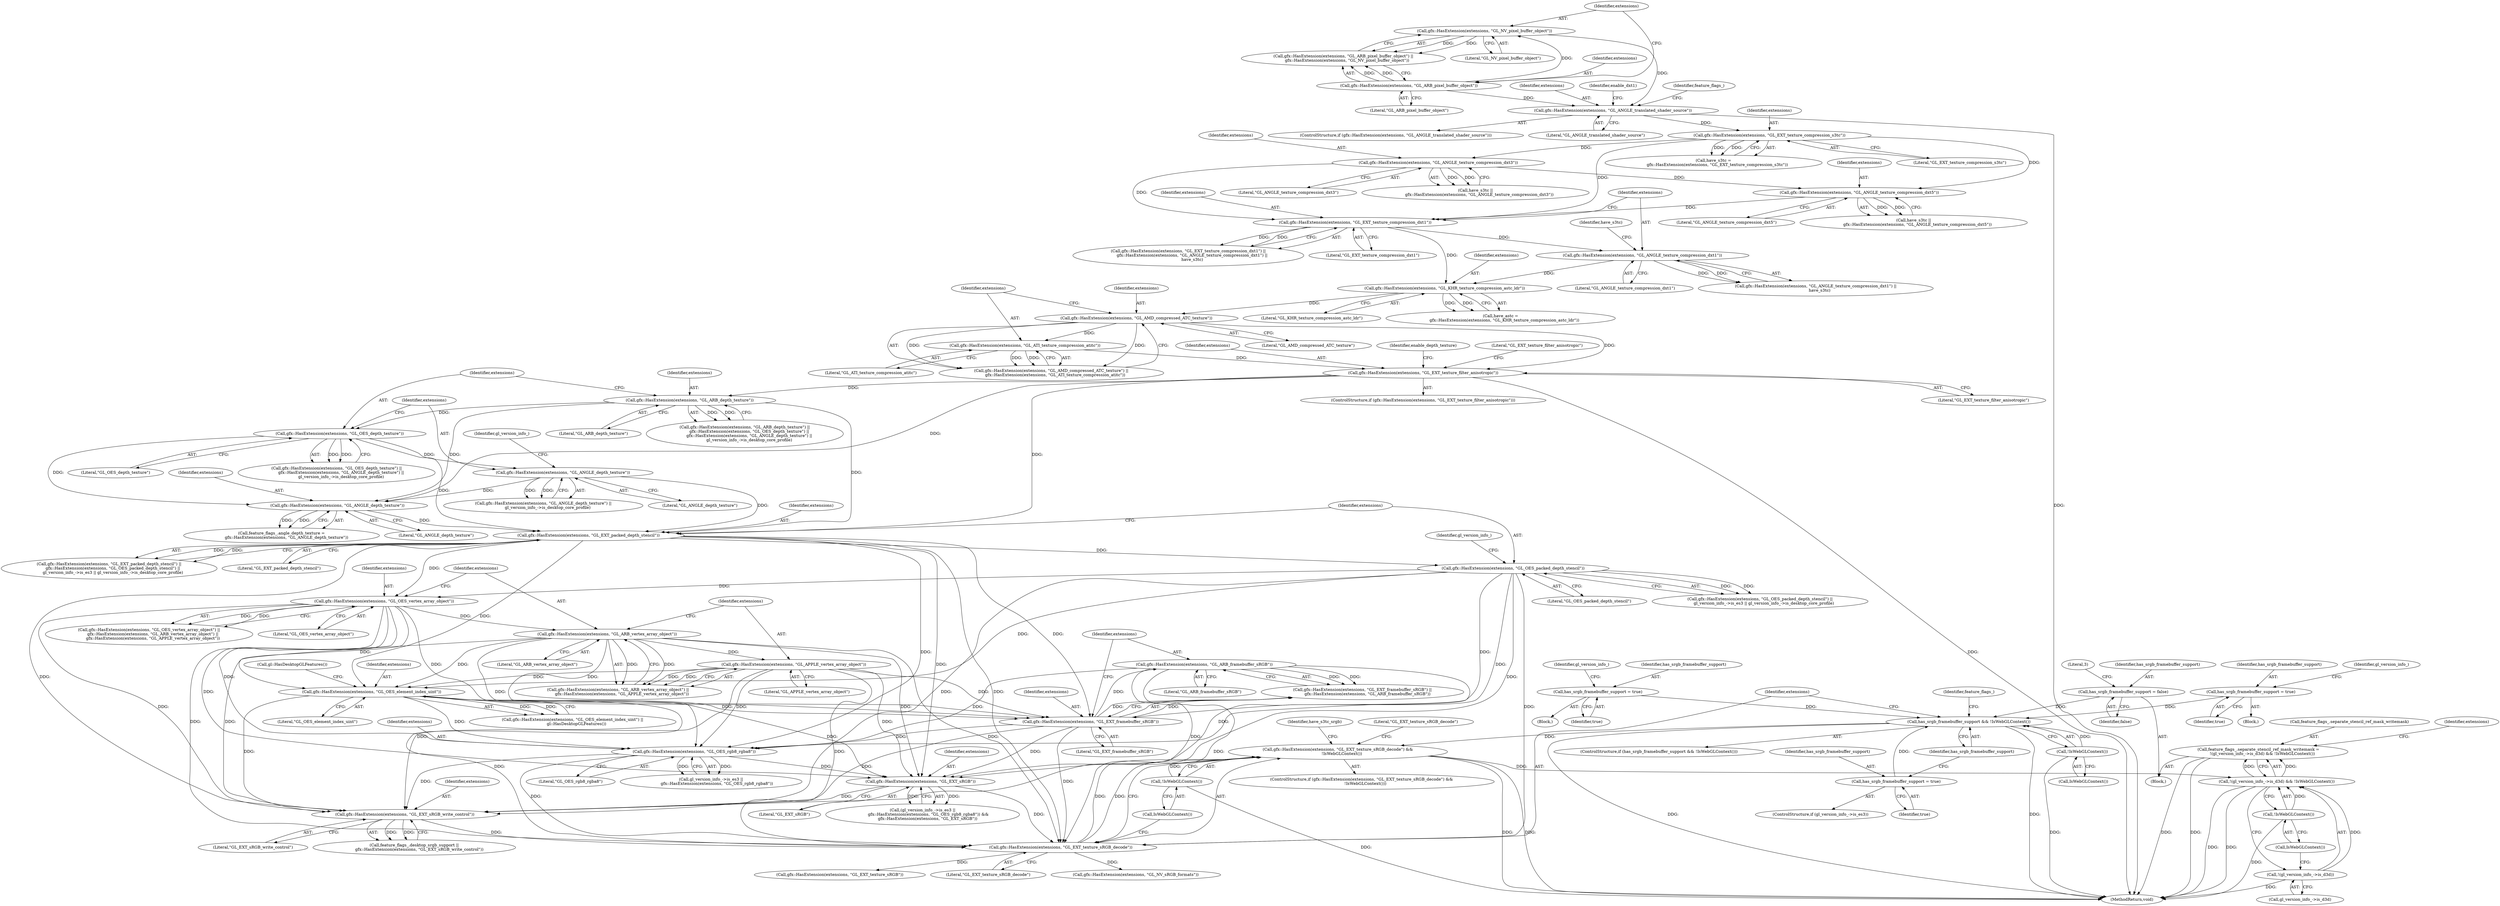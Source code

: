 digraph "0_Chrome_a4150b688a754d3d10d2ca385155b1c95d77d6ae_0@API" {
"1002339" [label="(Call,feature_flags_.separate_stencil_ref_mask_writemask =\n      !(gl_version_info_->is_d3d) && !IsWebGLContext())"];
"1002343" [label="(Call,!(gl_version_info_->is_d3d) && !IsWebGLContext())"];
"1002344" [label="(Call,!(gl_version_info_->is_d3d))"];
"1002348" [label="(Call,!IsWebGLContext())"];
"1000668" [label="(Call,gfx::HasExtension(extensions, \"GL_EXT_texture_sRGB_decode\") &&\n      !IsWebGLContext())"];
"1000669" [label="(Call,gfx::HasExtension(extensions, \"GL_EXT_texture_sRGB_decode\"))"];
"1000579" [label="(Call,gfx::HasExtension(extensions, \"GL_ARB_framebuffer_sRGB\"))"];
"1000576" [label="(Call,gfx::HasExtension(extensions, \"GL_EXT_framebuffer_sRGB\"))"];
"1000456" [label="(Call,gfx::HasExtension(extensions, \"GL_OES_packed_depth_stencil\"))"];
"1000452" [label="(Call,gfx::HasExtension(extensions, \"GL_EXT_packed_depth_stencil\"))"];
"1000376" [label="(Call,gfx::HasExtension(extensions, \"GL_EXT_texture_filter_anisotropic\"))"];
"1000351" [label="(Call,gfx::HasExtension(extensions, \"GL_AMD_compressed_ATC_texture\"))"];
"1000298" [label="(Call,gfx::HasExtension(extensions, \"GL_KHR_texture_compression_astc_ldr\"))"];
"1000234" [label="(Call,gfx::HasExtension(extensions, \"GL_ANGLE_texture_compression_dxt1\"))"];
"1000230" [label="(Call,gfx::HasExtension(extensions, \"GL_EXT_texture_compression_dxt1\"))"];
"1000209" [label="(Call,gfx::HasExtension(extensions, \"GL_EXT_texture_compression_s3tc\"))"];
"1000185" [label="(Call,gfx::HasExtension(extensions, \"GL_ANGLE_translated_shader_source\"))"];
"1000140" [label="(Call,gfx::HasExtension(extensions, \"GL_NV_pixel_buffer_object\"))"];
"1000137" [label="(Call,gfx::HasExtension(extensions, \"GL_ARB_pixel_buffer_object\"))"];
"1000225" [label="(Call,gfx::HasExtension(extensions, \"GL_ANGLE_texture_compression_dxt5\"))"];
"1000217" [label="(Call,gfx::HasExtension(extensions, \"GL_ANGLE_texture_compression_dxt3\"))"];
"1000354" [label="(Call,gfx::HasExtension(extensions, \"GL_ATI_texture_compression_atitc\"))"];
"1000426" [label="(Call,gfx::HasExtension(extensions, \"GL_ANGLE_depth_texture\"))"];
"1000401" [label="(Call,gfx::HasExtension(extensions, \"GL_ARB_depth_texture\"))"];
"1000409" [label="(Call,gfx::HasExtension(extensions, \"GL_ANGLE_depth_texture\"))"];
"1000405" [label="(Call,gfx::HasExtension(extensions, \"GL_OES_depth_texture\"))"];
"1000525" [label="(Call,gfx::HasExtension(extensions, \"GL_ARB_vertex_array_object\"))"];
"1000521" [label="(Call,gfx::HasExtension(extensions, \"GL_OES_vertex_array_object\"))"];
"1000553" [label="(Call,gfx::HasExtension(extensions, \"GL_OES_element_index_uint\"))"];
"1000528" [label="(Call,gfx::HasExtension(extensions, \"GL_APPLE_vertex_array_object\"))"];
"1000654" [label="(Call,gfx::HasExtension(extensions, \"GL_EXT_sRGB_write_control\"))"];
"1000599" [label="(Call,gfx::HasExtension(extensions, \"GL_OES_rgb8_rgba8\"))"];
"1000602" [label="(Call,gfx::HasExtension(extensions, \"GL_EXT_sRGB\"))"];
"1000672" [label="(Call,!IsWebGLContext())"];
"1000644" [label="(Call,has_srgb_framebuffer_support && !IsWebGLContext())"];
"1000640" [label="(Call,has_srgb_framebuffer_support = true)"];
"1000588" [label="(Call,has_srgb_framebuffer_support = true)"];
"1000563" [label="(Call,has_srgb_framebuffer_support = false)"];
"1000633" [label="(Call,has_srgb_framebuffer_support = true)"];
"1000646" [label="(Call,!IsWebGLContext())"];
"1000667" [label="(ControlStructure,if (gfx::HasExtension(extensions, \"GL_EXT_texture_sRGB_decode\") &&\n      !IsWebGLContext()))"];
"1000453" [label="(Identifier,extensions)"];
"1000681" [label="(Identifier,have_s3tc_srgb)"];
"1000401" [label="(Call,gfx::HasExtension(extensions, \"GL_ARB_depth_texture\"))"];
"1000672" [label="(Call,!IsWebGLContext())"];
"1000235" [label="(Identifier,extensions)"];
"1002339" [label="(Call,feature_flags_.separate_stencil_ref_mask_writemask =\n      !(gl_version_info_->is_d3d) && !IsWebGLContext())"];
"1000298" [label="(Call,gfx::HasExtension(extensions, \"GL_KHR_texture_compression_astc_ldr\"))"];
"1000375" [label="(ControlStructure,if (gfx::HasExtension(extensions, \"GL_EXT_texture_filter_anisotropic\")))"];
"1000402" [label="(Identifier,extensions)"];
"1000595" [label="(Call,gl_version_info_->is_es3 ||\n         gfx::HasExtension(extensions, \"GL_OES_rgb8_rgba8\"))"];
"1000590" [label="(Identifier,true)"];
"1002340" [label="(Call,feature_flags_.separate_stencil_ref_mask_writemask)"];
"1000451" [label="(Call,gfx::HasExtension(extensions, \"GL_EXT_packed_depth_stencil\") ||\n      gfx::HasExtension(extensions, \"GL_OES_packed_depth_stencil\") ||\n      gl_version_info_->is_es3 || gl_version_info_->is_desktop_core_profile)"];
"1000526" [label="(Identifier,extensions)"];
"1000207" [label="(Call,have_s3tc =\n      gfx::HasExtension(extensions, \"GL_EXT_texture_compression_s3tc\"))"];
"1000230" [label="(Call,gfx::HasExtension(extensions, \"GL_EXT_texture_compression_dxt1\"))"];
"1000528" [label="(Call,gfx::HasExtension(extensions, \"GL_APPLE_vertex_array_object\"))"];
"1000191" [label="(Identifier,feature_flags_)"];
"1000376" [label="(Call,gfx::HasExtension(extensions, \"GL_EXT_texture_filter_anisotropic\"))"];
"1000555" [label="(Literal,\"GL_OES_element_index_uint\")"];
"1000582" [label="(Block,)"];
"1000137" [label="(Call,gfx::HasExtension(extensions, \"GL_ARB_pixel_buffer_object\"))"];
"1000187" [label="(Literal,\"GL_ANGLE_translated_shader_source\")"];
"1000691" [label="(Call,gfx::HasExtension(extensions, \"GL_NV_sRGB_formats\"))"];
"1000635" [label="(Identifier,true)"];
"1000577" [label="(Identifier,extensions)"];
"1000377" [label="(Identifier,extensions)"];
"1000352" [label="(Identifier,extensions)"];
"1000594" [label="(Call,(gl_version_info_->is_es3 ||\n         gfx::HasExtension(extensions, \"GL_OES_rgb8_rgba8\")) &&\n        gfx::HasExtension(extensions, \"GL_EXT_sRGB\"))"];
"1000218" [label="(Identifier,extensions)"];
"1000403" [label="(Literal,\"GL_ARB_depth_texture\")"];
"1000601" [label="(Literal,\"GL_OES_rgb8_rgba8\")"];
"1000139" [label="(Literal,\"GL_ARB_pixel_buffer_object\")"];
"1000226" [label="(Identifier,extensions)"];
"1000530" [label="(Literal,\"GL_APPLE_vertex_array_object\")"];
"1000650" [label="(Call,feature_flags_.desktop_srgb_support ||\n        gfx::HasExtension(extensions, \"GL_EXT_sRGB_write_control\"))"];
"1000645" [label="(Identifier,has_srgb_framebuffer_support)"];
"1000455" [label="(Call,gfx::HasExtension(extensions, \"GL_OES_packed_depth_stencil\") ||\n      gl_version_info_->is_es3 || gl_version_info_->is_desktop_core_profile)"];
"1000454" [label="(Literal,\"GL_EXT_packed_depth_stencil\")"];
"1000101" [label="(Block,)"];
"1000405" [label="(Call,gfx::HasExtension(extensions, \"GL_OES_depth_texture\"))"];
"1000461" [label="(Identifier,gl_version_info_)"];
"1000634" [label="(Identifier,has_srgb_framebuffer_support)"];
"1000232" [label="(Literal,\"GL_EXT_texture_compression_dxt1\")"];
"1000136" [label="(Call,gfx::HasExtension(extensions, \"GL_ARB_pixel_buffer_object\") ||\n      gfx::HasExtension(extensions, \"GL_NV_pixel_buffer_object\"))"];
"1000356" [label="(Literal,\"GL_ATI_texture_compression_atitc\")"];
"1000565" [label="(Identifier,false)"];
"1000569" [label="(Literal,3)"];
"1000354" [label="(Call,gfx::HasExtension(extensions, \"GL_ATI_texture_compression_atitc\"))"];
"1000597" [label="(Identifier,gl_version_info_)"];
"1000413" [label="(Identifier,gl_version_info_)"];
"1000236" [label="(Literal,\"GL_ANGLE_texture_compression_dxt1\")"];
"1000603" [label="(Identifier,extensions)"];
"1000640" [label="(Call,has_srgb_framebuffer_support = true)"];
"1002349" [label="(Call,IsWebGLContext())"];
"1000422" [label="(Call,feature_flags_.angle_depth_texture =\n        gfx::HasExtension(extensions, \"GL_ANGLE_depth_texture\"))"];
"1000428" [label="(Literal,\"GL_ANGLE_depth_texture\")"];
"1000575" [label="(Call,gfx::HasExtension(extensions, \"GL_EXT_framebuffer_sRGB\") ||\n        gfx::HasExtension(extensions, \"GL_ARB_framebuffer_sRGB\"))"];
"1000581" [label="(Literal,\"GL_ARB_framebuffer_sRGB\")"];
"1000227" [label="(Literal,\"GL_ANGLE_texture_compression_dxt5\")"];
"1000636" [label="(ControlStructure,if (gl_version_info_->is_es3))"];
"1000231" [label="(Identifier,extensions)"];
"1000217" [label="(Call,gfx::HasExtension(extensions, \"GL_ANGLE_texture_compression_dxt3\"))"];
"1000353" [label="(Literal,\"GL_AMD_compressed_ATC_texture\")"];
"1000633" [label="(Call,has_srgb_framebuffer_support = true)"];
"1000671" [label="(Literal,\"GL_EXT_texture_sRGB_decode\")"];
"1000642" [label="(Identifier,true)"];
"1000669" [label="(Call,gfx::HasExtension(extensions, \"GL_EXT_texture_sRGB_decode\"))"];
"1000234" [label="(Call,gfx::HasExtension(extensions, \"GL_ANGLE_texture_compression_dxt1\"))"];
"1000209" [label="(Call,gfx::HasExtension(extensions, \"GL_EXT_texture_compression_s3tc\"))"];
"1000351" [label="(Call,gfx::HasExtension(extensions, \"GL_AMD_compressed_ATC_texture\"))"];
"1000589" [label="(Identifier,has_srgb_framebuffer_support)"];
"1000521" [label="(Call,gfx::HasExtension(extensions, \"GL_OES_vertex_array_object\"))"];
"1000140" [label="(Call,gfx::HasExtension(extensions, \"GL_NV_pixel_buffer_object\"))"];
"1000644" [label="(Call,has_srgb_framebuffer_support && !IsWebGLContext())"];
"1000184" [label="(ControlStructure,if (gfx::HasExtension(extensions, \"GL_ANGLE_translated_shader_source\")))"];
"1000142" [label="(Literal,\"GL_NV_pixel_buffer_object\")"];
"1000529" [label="(Identifier,extensions)"];
"1000580" [label="(Identifier,extensions)"];
"1000355" [label="(Identifier,extensions)"];
"1000299" [label="(Identifier,extensions)"];
"1000237" [label="(Identifier,have_s3tc)"];
"1000579" [label="(Call,gfx::HasExtension(extensions, \"GL_ARB_framebuffer_sRGB\"))"];
"1000599" [label="(Call,gfx::HasExtension(extensions, \"GL_OES_rgb8_rgba8\"))"];
"1000578" [label="(Literal,\"GL_EXT_framebuffer_sRGB\")"];
"1000426" [label="(Call,gfx::HasExtension(extensions, \"GL_ANGLE_depth_texture\"))"];
"1000588" [label="(Call,has_srgb_framebuffer_support = true)"];
"1000564" [label="(Identifier,has_srgb_framebuffer_support)"];
"1002348" [label="(Call,!IsWebGLContext())"];
"1000141" [label="(Identifier,extensions)"];
"1000520" [label="(Call,gfx::HasExtension(extensions, \"GL_OES_vertex_array_object\") ||\n      gfx::HasExtension(extensions, \"GL_ARB_vertex_array_object\") ||\n      gfx::HasExtension(extensions, \"GL_APPLE_vertex_array_object\"))"];
"1000300" [label="(Literal,\"GL_KHR_texture_compression_astc_ldr\")"];
"1000407" [label="(Literal,\"GL_OES_depth_texture\")"];
"1000411" [label="(Literal,\"GL_ANGLE_depth_texture\")"];
"1000701" [label="(Call,gfx::HasExtension(extensions, \"GL_EXT_texture_sRGB\"))"];
"1000186" [label="(Identifier,extensions)"];
"1000408" [label="(Call,gfx::HasExtension(extensions, \"GL_ANGLE_depth_texture\") ||\n       gl_version_info_->is_desktop_core_profile)"];
"1000457" [label="(Identifier,extensions)"];
"1000211" [label="(Literal,\"GL_EXT_texture_compression_s3tc\")"];
"1002352" [label="(Identifier,extensions)"];
"1000406" [label="(Identifier,extensions)"];
"1000400" [label="(Call,gfx::HasExtension(extensions, \"GL_ARB_depth_texture\") ||\n       gfx::HasExtension(extensions, \"GL_OES_depth_texture\") ||\n       gfx::HasExtension(extensions, \"GL_ANGLE_depth_texture\") ||\n       gl_version_info_->is_desktop_core_profile)"];
"1000656" [label="(Literal,\"GL_EXT_sRGB_write_control\")"];
"1000210" [label="(Identifier,extensions)"];
"1000670" [label="(Identifier,extensions)"];
"1000673" [label="(Call,IsWebGLContext())"];
"1000185" [label="(Call,gfx::HasExtension(extensions, \"GL_ANGLE_translated_shader_source\"))"];
"1000576" [label="(Call,gfx::HasExtension(extensions, \"GL_EXT_framebuffer_sRGB\"))"];
"1000609" [label="(Block,)"];
"1000233" [label="(Call,gfx::HasExtension(extensions, \"GL_ANGLE_texture_compression_dxt1\") ||\n      have_s3tc)"];
"1000296" [label="(Call,have_astc =\n      gfx::HasExtension(extensions, \"GL_KHR_texture_compression_astc_ldr\"))"];
"1000646" [label="(Call,!IsWebGLContext())"];
"1000643" [label="(ControlStructure,if (has_srgb_framebuffer_support && !IsWebGLContext()))"];
"1000452" [label="(Call,gfx::HasExtension(extensions, \"GL_EXT_packed_depth_stencil\"))"];
"1000556" [label="(Call,gl::HasDesktopGLFeatures())"];
"1000456" [label="(Call,gfx::HasExtension(extensions, \"GL_OES_packed_depth_stencil\"))"];
"1000641" [label="(Identifier,has_srgb_framebuffer_support)"];
"1000563" [label="(Call,has_srgb_framebuffer_support = false)"];
"1000638" [label="(Identifier,gl_version_info_)"];
"1000138" [label="(Identifier,extensions)"];
"1000219" [label="(Literal,\"GL_ANGLE_texture_compression_dxt3\")"];
"1000600" [label="(Identifier,extensions)"];
"1000410" [label="(Identifier,extensions)"];
"1000655" [label="(Identifier,extensions)"];
"1000652" [label="(Identifier,feature_flags_)"];
"1000654" [label="(Call,gfx::HasExtension(extensions, \"GL_EXT_sRGB_write_control\"))"];
"1000223" [label="(Call,have_s3tc ||\n      gfx::HasExtension(extensions, \"GL_ANGLE_texture_compression_dxt5\"))"];
"1000602" [label="(Call,gfx::HasExtension(extensions, \"GL_EXT_sRGB\"))"];
"1002345" [label="(Call,gl_version_info_->is_d3d)"];
"1000525" [label="(Call,gfx::HasExtension(extensions, \"GL_ARB_vertex_array_object\"))"];
"1000554" [label="(Identifier,extensions)"];
"1000604" [label="(Literal,\"GL_EXT_sRGB\")"];
"1000196" [label="(Identifier,enable_dxt1)"];
"1000225" [label="(Call,gfx::HasExtension(extensions, \"GL_ANGLE_texture_compression_dxt5\"))"];
"1000647" [label="(Call,IsWebGLContext())"];
"1000527" [label="(Literal,\"GL_ARB_vertex_array_object\")"];
"1000668" [label="(Call,gfx::HasExtension(extensions, \"GL_EXT_texture_sRGB_decode\") &&\n      !IsWebGLContext())"];
"1000427" [label="(Identifier,extensions)"];
"1000553" [label="(Call,gfx::HasExtension(extensions, \"GL_OES_element_index_uint\"))"];
"1000388" [label="(Identifier,enable_depth_texture)"];
"1000522" [label="(Identifier,extensions)"];
"1000552" [label="(Call,gfx::HasExtension(extensions, \"GL_OES_element_index_uint\") ||\n      gl::HasDesktopGLFeatures())"];
"1002343" [label="(Call,!(gl_version_info_->is_d3d) && !IsWebGLContext())"];
"1000524" [label="(Call,gfx::HasExtension(extensions, \"GL_ARB_vertex_array_object\") ||\n      gfx::HasExtension(extensions, \"GL_APPLE_vertex_array_object\"))"];
"1000350" [label="(Call,gfx::HasExtension(extensions, \"GL_AMD_compressed_ATC_texture\") ||\n      gfx::HasExtension(extensions, \"GL_ATI_texture_compression_atitc\"))"];
"1000676" [label="(Literal,\"GL_EXT_texture_sRGB_decode\")"];
"1002344" [label="(Call,!(gl_version_info_->is_d3d))"];
"1000378" [label="(Literal,\"GL_EXT_texture_filter_anisotropic\")"];
"1000458" [label="(Literal,\"GL_OES_packed_depth_stencil\")"];
"1002478" [label="(MethodReturn,void)"];
"1000381" [label="(Literal,\"GL_EXT_texture_filter_anisotropic\")"];
"1000404" [label="(Call,gfx::HasExtension(extensions, \"GL_OES_depth_texture\") ||\n       gfx::HasExtension(extensions, \"GL_ANGLE_depth_texture\") ||\n       gl_version_info_->is_desktop_core_profile)"];
"1000523" [label="(Literal,\"GL_OES_vertex_array_object\")"];
"1000409" [label="(Call,gfx::HasExtension(extensions, \"GL_ANGLE_depth_texture\"))"];
"1000215" [label="(Call,have_s3tc ||\n      gfx::HasExtension(extensions, \"GL_ANGLE_texture_compression_dxt3\"))"];
"1000229" [label="(Call,gfx::HasExtension(extensions, \"GL_EXT_texture_compression_dxt1\") ||\n      gfx::HasExtension(extensions, \"GL_ANGLE_texture_compression_dxt1\") ||\n      have_s3tc)"];
"1002339" -> "1000101"  [label="AST: "];
"1002339" -> "1002343"  [label="CFG: "];
"1002340" -> "1002339"  [label="AST: "];
"1002343" -> "1002339"  [label="AST: "];
"1002352" -> "1002339"  [label="CFG: "];
"1002339" -> "1002478"  [label="DDG: "];
"1002339" -> "1002478"  [label="DDG: "];
"1002343" -> "1002339"  [label="DDG: "];
"1002343" -> "1002339"  [label="DDG: "];
"1002343" -> "1002344"  [label="CFG: "];
"1002343" -> "1002348"  [label="CFG: "];
"1002344" -> "1002343"  [label="AST: "];
"1002348" -> "1002343"  [label="AST: "];
"1002343" -> "1002478"  [label="DDG: "];
"1002343" -> "1002478"  [label="DDG: "];
"1002344" -> "1002343"  [label="DDG: "];
"1002348" -> "1002343"  [label="DDG: "];
"1000668" -> "1002343"  [label="DDG: "];
"1002344" -> "1002345"  [label="CFG: "];
"1002345" -> "1002344"  [label="AST: "];
"1002349" -> "1002344"  [label="CFG: "];
"1002344" -> "1002478"  [label="DDG: "];
"1002348" -> "1002349"  [label="CFG: "];
"1002349" -> "1002348"  [label="AST: "];
"1002348" -> "1002478"  [label="DDG: "];
"1000668" -> "1000667"  [label="AST: "];
"1000668" -> "1000669"  [label="CFG: "];
"1000668" -> "1000672"  [label="CFG: "];
"1000669" -> "1000668"  [label="AST: "];
"1000672" -> "1000668"  [label="AST: "];
"1000676" -> "1000668"  [label="CFG: "];
"1000681" -> "1000668"  [label="CFG: "];
"1000668" -> "1002478"  [label="DDG: "];
"1000668" -> "1002478"  [label="DDG: "];
"1000669" -> "1000668"  [label="DDG: "];
"1000669" -> "1000668"  [label="DDG: "];
"1000672" -> "1000668"  [label="DDG: "];
"1000644" -> "1000668"  [label="DDG: "];
"1000669" -> "1000671"  [label="CFG: "];
"1000670" -> "1000669"  [label="AST: "];
"1000671" -> "1000669"  [label="AST: "];
"1000673" -> "1000669"  [label="CFG: "];
"1000579" -> "1000669"  [label="DDG: "];
"1000654" -> "1000669"  [label="DDG: "];
"1000456" -> "1000669"  [label="DDG: "];
"1000576" -> "1000669"  [label="DDG: "];
"1000599" -> "1000669"  [label="DDG: "];
"1000525" -> "1000669"  [label="DDG: "];
"1000602" -> "1000669"  [label="DDG: "];
"1000521" -> "1000669"  [label="DDG: "];
"1000553" -> "1000669"  [label="DDG: "];
"1000528" -> "1000669"  [label="DDG: "];
"1000452" -> "1000669"  [label="DDG: "];
"1000669" -> "1000691"  [label="DDG: "];
"1000669" -> "1000701"  [label="DDG: "];
"1000579" -> "1000575"  [label="AST: "];
"1000579" -> "1000581"  [label="CFG: "];
"1000580" -> "1000579"  [label="AST: "];
"1000581" -> "1000579"  [label="AST: "];
"1000575" -> "1000579"  [label="CFG: "];
"1000579" -> "1000575"  [label="DDG: "];
"1000579" -> "1000575"  [label="DDG: "];
"1000576" -> "1000579"  [label="DDG: "];
"1000579" -> "1000599"  [label="DDG: "];
"1000579" -> "1000602"  [label="DDG: "];
"1000579" -> "1000654"  [label="DDG: "];
"1000576" -> "1000575"  [label="AST: "];
"1000576" -> "1000578"  [label="CFG: "];
"1000577" -> "1000576"  [label="AST: "];
"1000578" -> "1000576"  [label="AST: "];
"1000580" -> "1000576"  [label="CFG: "];
"1000575" -> "1000576"  [label="CFG: "];
"1000576" -> "1000575"  [label="DDG: "];
"1000576" -> "1000575"  [label="DDG: "];
"1000456" -> "1000576"  [label="DDG: "];
"1000525" -> "1000576"  [label="DDG: "];
"1000521" -> "1000576"  [label="DDG: "];
"1000553" -> "1000576"  [label="DDG: "];
"1000528" -> "1000576"  [label="DDG: "];
"1000452" -> "1000576"  [label="DDG: "];
"1000576" -> "1000599"  [label="DDG: "];
"1000576" -> "1000602"  [label="DDG: "];
"1000576" -> "1000654"  [label="DDG: "];
"1000456" -> "1000455"  [label="AST: "];
"1000456" -> "1000458"  [label="CFG: "];
"1000457" -> "1000456"  [label="AST: "];
"1000458" -> "1000456"  [label="AST: "];
"1000461" -> "1000456"  [label="CFG: "];
"1000455" -> "1000456"  [label="CFG: "];
"1000456" -> "1000455"  [label="DDG: "];
"1000456" -> "1000455"  [label="DDG: "];
"1000452" -> "1000456"  [label="DDG: "];
"1000456" -> "1000521"  [label="DDG: "];
"1000456" -> "1000553"  [label="DDG: "];
"1000456" -> "1000599"  [label="DDG: "];
"1000456" -> "1000602"  [label="DDG: "];
"1000456" -> "1000654"  [label="DDG: "];
"1000452" -> "1000451"  [label="AST: "];
"1000452" -> "1000454"  [label="CFG: "];
"1000453" -> "1000452"  [label="AST: "];
"1000454" -> "1000452"  [label="AST: "];
"1000457" -> "1000452"  [label="CFG: "];
"1000451" -> "1000452"  [label="CFG: "];
"1000452" -> "1000451"  [label="DDG: "];
"1000452" -> "1000451"  [label="DDG: "];
"1000376" -> "1000452"  [label="DDG: "];
"1000426" -> "1000452"  [label="DDG: "];
"1000401" -> "1000452"  [label="DDG: "];
"1000409" -> "1000452"  [label="DDG: "];
"1000405" -> "1000452"  [label="DDG: "];
"1000452" -> "1000521"  [label="DDG: "];
"1000452" -> "1000553"  [label="DDG: "];
"1000452" -> "1000599"  [label="DDG: "];
"1000452" -> "1000602"  [label="DDG: "];
"1000452" -> "1000654"  [label="DDG: "];
"1000376" -> "1000375"  [label="AST: "];
"1000376" -> "1000378"  [label="CFG: "];
"1000377" -> "1000376"  [label="AST: "];
"1000378" -> "1000376"  [label="AST: "];
"1000381" -> "1000376"  [label="CFG: "];
"1000388" -> "1000376"  [label="CFG: "];
"1000376" -> "1002478"  [label="DDG: "];
"1000351" -> "1000376"  [label="DDG: "];
"1000354" -> "1000376"  [label="DDG: "];
"1000376" -> "1000401"  [label="DDG: "];
"1000376" -> "1000426"  [label="DDG: "];
"1000351" -> "1000350"  [label="AST: "];
"1000351" -> "1000353"  [label="CFG: "];
"1000352" -> "1000351"  [label="AST: "];
"1000353" -> "1000351"  [label="AST: "];
"1000355" -> "1000351"  [label="CFG: "];
"1000350" -> "1000351"  [label="CFG: "];
"1000351" -> "1000350"  [label="DDG: "];
"1000351" -> "1000350"  [label="DDG: "];
"1000298" -> "1000351"  [label="DDG: "];
"1000351" -> "1000354"  [label="DDG: "];
"1000298" -> "1000296"  [label="AST: "];
"1000298" -> "1000300"  [label="CFG: "];
"1000299" -> "1000298"  [label="AST: "];
"1000300" -> "1000298"  [label="AST: "];
"1000296" -> "1000298"  [label="CFG: "];
"1000298" -> "1000296"  [label="DDG: "];
"1000298" -> "1000296"  [label="DDG: "];
"1000234" -> "1000298"  [label="DDG: "];
"1000230" -> "1000298"  [label="DDG: "];
"1000234" -> "1000233"  [label="AST: "];
"1000234" -> "1000236"  [label="CFG: "];
"1000235" -> "1000234"  [label="AST: "];
"1000236" -> "1000234"  [label="AST: "];
"1000237" -> "1000234"  [label="CFG: "];
"1000233" -> "1000234"  [label="CFG: "];
"1000234" -> "1000233"  [label="DDG: "];
"1000234" -> "1000233"  [label="DDG: "];
"1000230" -> "1000234"  [label="DDG: "];
"1000230" -> "1000229"  [label="AST: "];
"1000230" -> "1000232"  [label="CFG: "];
"1000231" -> "1000230"  [label="AST: "];
"1000232" -> "1000230"  [label="AST: "];
"1000235" -> "1000230"  [label="CFG: "];
"1000229" -> "1000230"  [label="CFG: "];
"1000230" -> "1000229"  [label="DDG: "];
"1000230" -> "1000229"  [label="DDG: "];
"1000209" -> "1000230"  [label="DDG: "];
"1000225" -> "1000230"  [label="DDG: "];
"1000217" -> "1000230"  [label="DDG: "];
"1000209" -> "1000207"  [label="AST: "];
"1000209" -> "1000211"  [label="CFG: "];
"1000210" -> "1000209"  [label="AST: "];
"1000211" -> "1000209"  [label="AST: "];
"1000207" -> "1000209"  [label="CFG: "];
"1000209" -> "1000207"  [label="DDG: "];
"1000209" -> "1000207"  [label="DDG: "];
"1000185" -> "1000209"  [label="DDG: "];
"1000209" -> "1000217"  [label="DDG: "];
"1000209" -> "1000225"  [label="DDG: "];
"1000185" -> "1000184"  [label="AST: "];
"1000185" -> "1000187"  [label="CFG: "];
"1000186" -> "1000185"  [label="AST: "];
"1000187" -> "1000185"  [label="AST: "];
"1000191" -> "1000185"  [label="CFG: "];
"1000196" -> "1000185"  [label="CFG: "];
"1000185" -> "1002478"  [label="DDG: "];
"1000140" -> "1000185"  [label="DDG: "];
"1000137" -> "1000185"  [label="DDG: "];
"1000140" -> "1000136"  [label="AST: "];
"1000140" -> "1000142"  [label="CFG: "];
"1000141" -> "1000140"  [label="AST: "];
"1000142" -> "1000140"  [label="AST: "];
"1000136" -> "1000140"  [label="CFG: "];
"1000140" -> "1000136"  [label="DDG: "];
"1000140" -> "1000136"  [label="DDG: "];
"1000137" -> "1000140"  [label="DDG: "];
"1000137" -> "1000136"  [label="AST: "];
"1000137" -> "1000139"  [label="CFG: "];
"1000138" -> "1000137"  [label="AST: "];
"1000139" -> "1000137"  [label="AST: "];
"1000141" -> "1000137"  [label="CFG: "];
"1000136" -> "1000137"  [label="CFG: "];
"1000137" -> "1000136"  [label="DDG: "];
"1000137" -> "1000136"  [label="DDG: "];
"1000225" -> "1000223"  [label="AST: "];
"1000225" -> "1000227"  [label="CFG: "];
"1000226" -> "1000225"  [label="AST: "];
"1000227" -> "1000225"  [label="AST: "];
"1000223" -> "1000225"  [label="CFG: "];
"1000225" -> "1000223"  [label="DDG: "];
"1000225" -> "1000223"  [label="DDG: "];
"1000217" -> "1000225"  [label="DDG: "];
"1000217" -> "1000215"  [label="AST: "];
"1000217" -> "1000219"  [label="CFG: "];
"1000218" -> "1000217"  [label="AST: "];
"1000219" -> "1000217"  [label="AST: "];
"1000215" -> "1000217"  [label="CFG: "];
"1000217" -> "1000215"  [label="DDG: "];
"1000217" -> "1000215"  [label="DDG: "];
"1000354" -> "1000350"  [label="AST: "];
"1000354" -> "1000356"  [label="CFG: "];
"1000355" -> "1000354"  [label="AST: "];
"1000356" -> "1000354"  [label="AST: "];
"1000350" -> "1000354"  [label="CFG: "];
"1000354" -> "1000350"  [label="DDG: "];
"1000354" -> "1000350"  [label="DDG: "];
"1000426" -> "1000422"  [label="AST: "];
"1000426" -> "1000428"  [label="CFG: "];
"1000427" -> "1000426"  [label="AST: "];
"1000428" -> "1000426"  [label="AST: "];
"1000422" -> "1000426"  [label="CFG: "];
"1000426" -> "1000422"  [label="DDG: "];
"1000426" -> "1000422"  [label="DDG: "];
"1000401" -> "1000426"  [label="DDG: "];
"1000409" -> "1000426"  [label="DDG: "];
"1000405" -> "1000426"  [label="DDG: "];
"1000401" -> "1000400"  [label="AST: "];
"1000401" -> "1000403"  [label="CFG: "];
"1000402" -> "1000401"  [label="AST: "];
"1000403" -> "1000401"  [label="AST: "];
"1000406" -> "1000401"  [label="CFG: "];
"1000400" -> "1000401"  [label="CFG: "];
"1000401" -> "1000400"  [label="DDG: "];
"1000401" -> "1000400"  [label="DDG: "];
"1000401" -> "1000405"  [label="DDG: "];
"1000409" -> "1000408"  [label="AST: "];
"1000409" -> "1000411"  [label="CFG: "];
"1000410" -> "1000409"  [label="AST: "];
"1000411" -> "1000409"  [label="AST: "];
"1000413" -> "1000409"  [label="CFG: "];
"1000408" -> "1000409"  [label="CFG: "];
"1000409" -> "1000408"  [label="DDG: "];
"1000409" -> "1000408"  [label="DDG: "];
"1000405" -> "1000409"  [label="DDG: "];
"1000405" -> "1000404"  [label="AST: "];
"1000405" -> "1000407"  [label="CFG: "];
"1000406" -> "1000405"  [label="AST: "];
"1000407" -> "1000405"  [label="AST: "];
"1000410" -> "1000405"  [label="CFG: "];
"1000404" -> "1000405"  [label="CFG: "];
"1000405" -> "1000404"  [label="DDG: "];
"1000405" -> "1000404"  [label="DDG: "];
"1000525" -> "1000524"  [label="AST: "];
"1000525" -> "1000527"  [label="CFG: "];
"1000526" -> "1000525"  [label="AST: "];
"1000527" -> "1000525"  [label="AST: "];
"1000529" -> "1000525"  [label="CFG: "];
"1000524" -> "1000525"  [label="CFG: "];
"1000525" -> "1000524"  [label="DDG: "];
"1000525" -> "1000524"  [label="DDG: "];
"1000521" -> "1000525"  [label="DDG: "];
"1000525" -> "1000528"  [label="DDG: "];
"1000525" -> "1000553"  [label="DDG: "];
"1000525" -> "1000599"  [label="DDG: "];
"1000525" -> "1000602"  [label="DDG: "];
"1000525" -> "1000654"  [label="DDG: "];
"1000521" -> "1000520"  [label="AST: "];
"1000521" -> "1000523"  [label="CFG: "];
"1000522" -> "1000521"  [label="AST: "];
"1000523" -> "1000521"  [label="AST: "];
"1000526" -> "1000521"  [label="CFG: "];
"1000520" -> "1000521"  [label="CFG: "];
"1000521" -> "1000520"  [label="DDG: "];
"1000521" -> "1000520"  [label="DDG: "];
"1000521" -> "1000553"  [label="DDG: "];
"1000521" -> "1000599"  [label="DDG: "];
"1000521" -> "1000602"  [label="DDG: "];
"1000521" -> "1000654"  [label="DDG: "];
"1000553" -> "1000552"  [label="AST: "];
"1000553" -> "1000555"  [label="CFG: "];
"1000554" -> "1000553"  [label="AST: "];
"1000555" -> "1000553"  [label="AST: "];
"1000556" -> "1000553"  [label="CFG: "];
"1000552" -> "1000553"  [label="CFG: "];
"1000553" -> "1000552"  [label="DDG: "];
"1000553" -> "1000552"  [label="DDG: "];
"1000528" -> "1000553"  [label="DDG: "];
"1000553" -> "1000599"  [label="DDG: "];
"1000553" -> "1000602"  [label="DDG: "];
"1000553" -> "1000654"  [label="DDG: "];
"1000528" -> "1000524"  [label="AST: "];
"1000528" -> "1000530"  [label="CFG: "];
"1000529" -> "1000528"  [label="AST: "];
"1000530" -> "1000528"  [label="AST: "];
"1000524" -> "1000528"  [label="CFG: "];
"1000528" -> "1000524"  [label="DDG: "];
"1000528" -> "1000524"  [label="DDG: "];
"1000528" -> "1000599"  [label="DDG: "];
"1000528" -> "1000602"  [label="DDG: "];
"1000528" -> "1000654"  [label="DDG: "];
"1000654" -> "1000650"  [label="AST: "];
"1000654" -> "1000656"  [label="CFG: "];
"1000655" -> "1000654"  [label="AST: "];
"1000656" -> "1000654"  [label="AST: "];
"1000650" -> "1000654"  [label="CFG: "];
"1000654" -> "1000650"  [label="DDG: "];
"1000654" -> "1000650"  [label="DDG: "];
"1000599" -> "1000654"  [label="DDG: "];
"1000602" -> "1000654"  [label="DDG: "];
"1000599" -> "1000595"  [label="AST: "];
"1000599" -> "1000601"  [label="CFG: "];
"1000600" -> "1000599"  [label="AST: "];
"1000601" -> "1000599"  [label="AST: "];
"1000595" -> "1000599"  [label="CFG: "];
"1000599" -> "1000595"  [label="DDG: "];
"1000599" -> "1000595"  [label="DDG: "];
"1000599" -> "1000602"  [label="DDG: "];
"1000602" -> "1000594"  [label="AST: "];
"1000602" -> "1000604"  [label="CFG: "];
"1000603" -> "1000602"  [label="AST: "];
"1000604" -> "1000602"  [label="AST: "];
"1000594" -> "1000602"  [label="CFG: "];
"1000602" -> "1000594"  [label="DDG: "];
"1000602" -> "1000594"  [label="DDG: "];
"1000672" -> "1000673"  [label="CFG: "];
"1000673" -> "1000672"  [label="AST: "];
"1000672" -> "1002478"  [label="DDG: "];
"1000644" -> "1000643"  [label="AST: "];
"1000644" -> "1000645"  [label="CFG: "];
"1000644" -> "1000646"  [label="CFG: "];
"1000645" -> "1000644"  [label="AST: "];
"1000646" -> "1000644"  [label="AST: "];
"1000652" -> "1000644"  [label="CFG: "];
"1000670" -> "1000644"  [label="CFG: "];
"1000644" -> "1002478"  [label="DDG: "];
"1000644" -> "1002478"  [label="DDG: "];
"1000640" -> "1000644"  [label="DDG: "];
"1000588" -> "1000644"  [label="DDG: "];
"1000563" -> "1000644"  [label="DDG: "];
"1000633" -> "1000644"  [label="DDG: "];
"1000646" -> "1000644"  [label="DDG: "];
"1000640" -> "1000636"  [label="AST: "];
"1000640" -> "1000642"  [label="CFG: "];
"1000641" -> "1000640"  [label="AST: "];
"1000642" -> "1000640"  [label="AST: "];
"1000645" -> "1000640"  [label="CFG: "];
"1000588" -> "1000582"  [label="AST: "];
"1000588" -> "1000590"  [label="CFG: "];
"1000589" -> "1000588"  [label="AST: "];
"1000590" -> "1000588"  [label="AST: "];
"1000597" -> "1000588"  [label="CFG: "];
"1000563" -> "1000101"  [label="AST: "];
"1000563" -> "1000565"  [label="CFG: "];
"1000564" -> "1000563"  [label="AST: "];
"1000565" -> "1000563"  [label="AST: "];
"1000569" -> "1000563"  [label="CFG: "];
"1000633" -> "1000609"  [label="AST: "];
"1000633" -> "1000635"  [label="CFG: "];
"1000634" -> "1000633"  [label="AST: "];
"1000635" -> "1000633"  [label="AST: "];
"1000638" -> "1000633"  [label="CFG: "];
"1000646" -> "1000647"  [label="CFG: "];
"1000647" -> "1000646"  [label="AST: "];
"1000646" -> "1002478"  [label="DDG: "];
}
